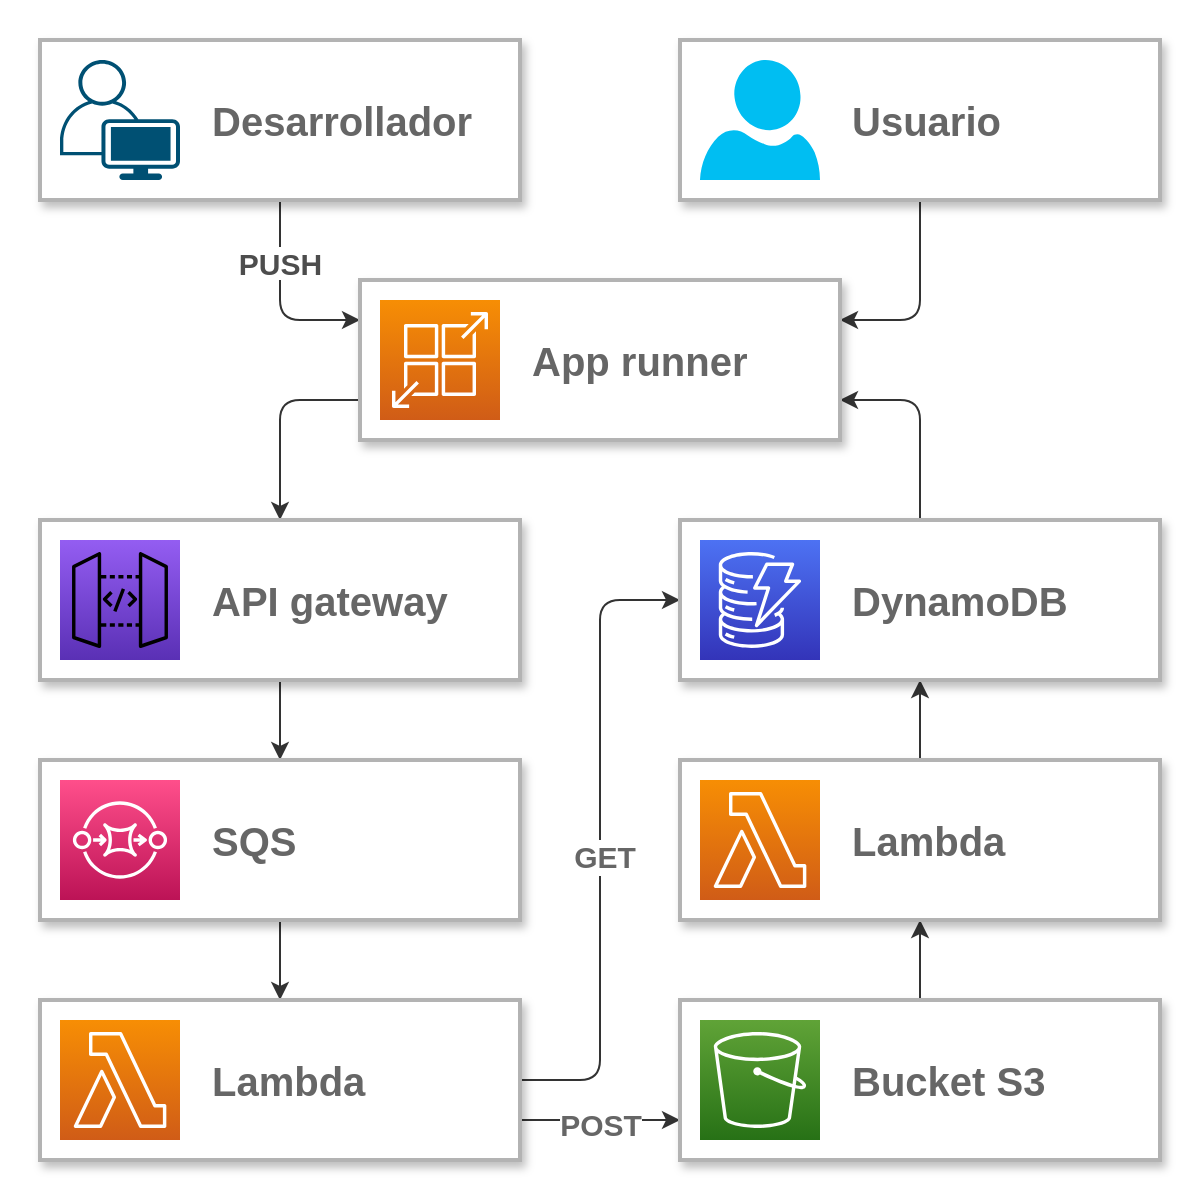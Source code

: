 <mxfile>
    <diagram id="GAuyTGuWvybDKq5giiiN" name="Page-1">
        <mxGraphModel dx="664" dy="341" grid="1" gridSize="10" guides="1" tooltips="1" connect="1" arrows="1" fold="1" page="1" pageScale="1" pageWidth="850" pageHeight="1100" math="0" shadow="0">
            <root>
                <mxCell id="0"/>
                <mxCell id="1" parent="0"/>
                <mxCell id="88" value="" style="rounded=0;whiteSpace=wrap;html=1;shadow=0;glass=0;labelBackgroundColor=#FFFFFF;sketch=0;strokeColor=none;strokeWidth=2;fontSize=15;fontColor=#666666;fillColor=#FFFFFF;" vertex="1" parent="1">
                    <mxGeometry x="100" y="20" width="600" height="600" as="geometry"/>
                </mxCell>
                <mxCell id="54" style="edgeStyle=none;html=1;entryX=0;entryY=0.25;entryDx=0;entryDy=0;fontSize=20;fontColor=#666666;strokeColor=#333333;" edge="1" parent="1" source="35" target="41">
                    <mxGeometry relative="1" as="geometry">
                        <Array as="points">
                            <mxPoint x="240" y="180"/>
                        </Array>
                    </mxGeometry>
                </mxCell>
                <mxCell id="89" value="PUSH" style="edgeLabel;align=center;verticalAlign=middle;resizable=0;points=[];fontSize=15;fontColor=#4D4D4D;labelBackgroundColor=#FFFFFF;fontStyle=1" vertex="1" connectable="0" parent="54">
                    <mxGeometry x="-0.608" relative="1" as="geometry">
                        <mxPoint y="11" as="offset"/>
                    </mxGeometry>
                </mxCell>
                <mxCell id="55" style="edgeStyle=none;html=1;entryX=1;entryY=0.25;entryDx=0;entryDy=0;fontSize=20;fontColor=#666666;strokeColor=#333333;" edge="1" parent="1" source="34" target="41">
                    <mxGeometry relative="1" as="geometry">
                        <Array as="points">
                            <mxPoint x="560" y="180"/>
                        </Array>
                    </mxGeometry>
                </mxCell>
                <mxCell id="52" style="edgeStyle=none;html=1;entryX=0.5;entryY=0;entryDx=0;entryDy=0;fontSize=20;fontColor=#666666;exitX=0;exitY=0.75;exitDx=0;exitDy=0;strokeColor=#333333;" edge="1" parent="1" source="41" target="39">
                    <mxGeometry relative="1" as="geometry">
                        <Array as="points">
                            <mxPoint x="240" y="220"/>
                        </Array>
                    </mxGeometry>
                </mxCell>
                <mxCell id="56" style="edgeStyle=none;html=1;entryX=1;entryY=0.75;entryDx=0;entryDy=0;fontSize=20;fontColor=#666666;strokeColor=#333333;" edge="1" parent="1" source="36" target="41">
                    <mxGeometry relative="1" as="geometry">
                        <Array as="points">
                            <mxPoint x="560" y="220"/>
                        </Array>
                    </mxGeometry>
                </mxCell>
                <mxCell id="57" value="" style="edgeStyle=none;html=1;fontSize=20;fontColor=#666666;strokeColor=#333333;" edge="1" parent="1" source="39" target="40">
                    <mxGeometry relative="1" as="geometry"/>
                </mxCell>
                <mxCell id="58" value="" style="edgeStyle=none;html=1;fontSize=20;fontColor=#666666;strokeColor=#333333;" edge="1" parent="1" source="40" target="42">
                    <mxGeometry relative="1" as="geometry"/>
                </mxCell>
                <mxCell id="60" style="edgeStyle=none;html=1;entryX=0;entryY=0.75;entryDx=0;entryDy=0;fontSize=20;fontColor=#666666;exitX=1;exitY=0.75;exitDx=0;exitDy=0;strokeColor=#333333;" edge="1" parent="1" source="42" target="37">
                    <mxGeometry relative="1" as="geometry"/>
                </mxCell>
                <mxCell id="65" value="&lt;b style=&quot;font-size: 15px;&quot;&gt;POST&lt;/b&gt;" style="edgeLabel;html=1;align=center;verticalAlign=middle;resizable=0;points=[];fontSize=15;fontColor=#666666;labelBackgroundColor=#FFFFFF;" vertex="1" connectable="0" parent="60">
                    <mxGeometry x="-0.34" y="-2" relative="1" as="geometry">
                        <mxPoint x="13" as="offset"/>
                    </mxGeometry>
                </mxCell>
                <mxCell id="61" style="edgeStyle=none;html=1;entryX=0;entryY=0.5;entryDx=0;entryDy=0;fontSize=20;fontColor=#666666;exitX=1;exitY=0.5;exitDx=0;exitDy=0;strokeColor=#333333;" edge="1" parent="1" source="42" target="36">
                    <mxGeometry relative="1" as="geometry">
                        <Array as="points">
                            <mxPoint x="400" y="560"/>
                            <mxPoint x="400" y="320"/>
                        </Array>
                    </mxGeometry>
                </mxCell>
                <mxCell id="66" value="&lt;b&gt;GET&lt;/b&gt;" style="edgeLabel;html=1;align=center;verticalAlign=middle;resizable=0;points=[];fontSize=15;fontColor=#666666;labelBackgroundColor=#FFFFFF;" vertex="1" connectable="0" parent="61">
                    <mxGeometry x="-0.048" y="-2" relative="1" as="geometry">
                        <mxPoint as="offset"/>
                    </mxGeometry>
                </mxCell>
                <mxCell id="62" value="" style="edgeStyle=none;html=1;fontSize=20;fontColor=#666666;strokeColor=#333333;" edge="1" parent="1" source="37" target="38">
                    <mxGeometry relative="1" as="geometry"/>
                </mxCell>
                <mxCell id="63" value="" style="edgeStyle=none;html=1;fontSize=20;fontColor=#666666;strokeColor=#333333;" edge="1" parent="1" source="38" target="36">
                    <mxGeometry relative="1" as="geometry"/>
                </mxCell>
                <mxCell id="79" value="" style="group" vertex="1" connectable="0" parent="1">
                    <mxGeometry x="120" y="40" width="240" height="80" as="geometry"/>
                </mxCell>
                <mxCell id="35" value="Desarrollador" style="rounded=0;whiteSpace=wrap;html=1;fontSize=20;fontColor=#666666;strokeColor=#B3B3B3;fillColor=#FFFFFF;spacingLeft=84;align=left;fontStyle=1;shadow=1;strokeWidth=2;" vertex="1" parent="79">
                    <mxGeometry width="240" height="80" as="geometry"/>
                </mxCell>
                <mxCell id="3" value="" style="points=[[0.35,0,0],[0.98,0.51,0],[1,0.71,0],[0.67,1,0],[0,0.795,0],[0,0.65,0]];verticalLabelPosition=bottom;sketch=0;html=1;verticalAlign=top;aspect=fixed;align=center;pointerEvents=1;shape=mxgraph.cisco19.user;fillColor=#005073;strokeColor=none;fontColor=#666666;fontStyle=1;fontSize=20;" vertex="1" parent="79">
                    <mxGeometry x="10" y="10" width="60" height="60" as="geometry"/>
                </mxCell>
                <mxCell id="80" value="" style="group" vertex="1" connectable="0" parent="1">
                    <mxGeometry x="440" y="40" width="240" height="80" as="geometry"/>
                </mxCell>
                <mxCell id="34" value="Usuario" style="rounded=0;whiteSpace=wrap;html=1;fontSize=20;fontColor=#666666;strokeColor=#B3B3B3;fillColor=#FFFFFF;spacingLeft=84;align=left;fontStyle=1;shadow=1;strokeWidth=2;" vertex="1" parent="80">
                    <mxGeometry width="240" height="80" as="geometry"/>
                </mxCell>
                <mxCell id="2" value="" style="verticalLabelPosition=bottom;html=1;verticalAlign=top;align=center;strokeColor=none;fillColor=#00BEF2;shape=mxgraph.azure.user;fontColor=#666666;fontStyle=1;fontSize=20;" vertex="1" parent="80">
                    <mxGeometry x="10" y="10" width="60" height="60" as="geometry"/>
                </mxCell>
                <mxCell id="81" value="" style="group" vertex="1" connectable="0" parent="1">
                    <mxGeometry x="280" y="160" width="240" height="80" as="geometry"/>
                </mxCell>
                <mxCell id="41" value="&lt;span style=&quot;text-align: center;&quot;&gt;App runner&lt;/span&gt;" style="rounded=0;whiteSpace=wrap;html=1;fontSize=20;fontColor=#666666;strokeColor=#B3B3B3;fillColor=#FFFFFF;spacingLeft=84;align=left;fontStyle=1;shadow=1;strokeWidth=2;" vertex="1" parent="81">
                    <mxGeometry width="240" height="80" as="geometry"/>
                </mxCell>
                <mxCell id="9" value="" style="sketch=0;points=[[0,0,0],[0.25,0,0],[0.5,0,0],[0.75,0,0],[1,0,0],[0,1,0],[0.25,1,0],[0.5,1,0],[0.75,1,0],[1,1,0],[0,0.25,0],[0,0.5,0],[0,0.75,0],[1,0.25,0],[1,0.5,0],[1,0.75,0]];outlineConnect=0;fontColor=#666666;gradientColor=#F78E04;gradientDirection=north;fillColor=#D05C17;strokeColor=#ffffff;dashed=0;verticalLabelPosition=bottom;verticalAlign=top;align=center;html=1;fontSize=20;fontStyle=1;aspect=fixed;shape=mxgraph.aws4.resourceIcon;resIcon=mxgraph.aws4.app_runner;" vertex="1" parent="81">
                    <mxGeometry x="10" y="10" width="60" height="60" as="geometry"/>
                </mxCell>
                <mxCell id="82" value="" style="group" vertex="1" connectable="0" parent="1">
                    <mxGeometry x="120" y="280" width="240" height="80" as="geometry"/>
                </mxCell>
                <mxCell id="39" value="&lt;span style=&quot;text-align: center;&quot;&gt;API gateway&lt;/span&gt;" style="rounded=0;whiteSpace=wrap;html=1;fontSize=20;fontColor=#666666;strokeColor=#B3B3B3;fillColor=#FFFFFF;spacingLeft=84;align=left;fontStyle=1;shadow=1;strokeWidth=2;" vertex="1" parent="82">
                    <mxGeometry width="240" height="80" as="geometry"/>
                </mxCell>
                <mxCell id="5" value="" style="sketch=0;points=[[0,0,0],[0.25,0,0],[0.5,0,0],[0.75,0,0],[1,0,0],[0,1,0],[0.25,1,0],[0.5,1,0],[0.75,1,0],[1,1,0],[0,0.25,0],[0,0.5,0],[0,0.75,0],[1,0.25,0],[1,0.5,0],[1,0.75,0]];outlineConnect=0;fontColor=#666666;gradientColor=#945DF2;gradientDirection=north;fillColor=#5A30B5;strokeColor=default;dashed=0;verticalLabelPosition=bottom;verticalAlign=top;align=center;html=1;fontSize=20;fontStyle=1;aspect=fixed;shape=mxgraph.aws4.resourceIcon;resIcon=mxgraph.aws4.api_gateway;" vertex="1" parent="82">
                    <mxGeometry x="10" y="10" width="60" height="60" as="geometry"/>
                </mxCell>
                <mxCell id="83" value="" style="group" vertex="1" connectable="0" parent="1">
                    <mxGeometry x="120" y="400" width="240" height="80" as="geometry"/>
                </mxCell>
                <mxCell id="40" value="&lt;span style=&quot;text-align: center;&quot;&gt;SQS&lt;/span&gt;" style="rounded=0;whiteSpace=wrap;html=1;fontSize=20;fontColor=#666666;strokeColor=#B3B3B3;fillColor=#FFFFFF;spacingLeft=84;align=left;fontStyle=1;shadow=1;strokeWidth=2;" vertex="1" parent="83">
                    <mxGeometry width="240" height="80" as="geometry"/>
                </mxCell>
                <mxCell id="12" value="" style="sketch=0;points=[[0,0,0],[0.25,0,0],[0.5,0,0],[0.75,0,0],[1,0,0],[0,1,0],[0.25,1,0],[0.5,1,0],[0.75,1,0],[1,1,0],[0,0.25,0],[0,0.5,0],[0,0.75,0],[1,0.25,0],[1,0.5,0],[1,0.75,0]];outlineConnect=0;fontColor=#666666;gradientColor=#FF4F8B;gradientDirection=north;fillColor=#BC1356;strokeColor=#ffffff;dashed=0;verticalLabelPosition=bottom;verticalAlign=top;align=center;html=1;fontSize=20;fontStyle=1;aspect=fixed;shape=mxgraph.aws4.resourceIcon;resIcon=mxgraph.aws4.sqs;" vertex="1" parent="83">
                    <mxGeometry x="10" y="10" width="60" height="60" as="geometry"/>
                </mxCell>
                <mxCell id="84" value="" style="group" vertex="1" connectable="0" parent="1">
                    <mxGeometry x="120" y="520" width="240" height="80" as="geometry"/>
                </mxCell>
                <mxCell id="42" value="&lt;span style=&quot;text-align: center;&quot;&gt;Lambda&lt;/span&gt;" style="rounded=0;whiteSpace=wrap;html=1;fontSize=20;fontColor=#666666;strokeColor=#B3B3B3;fillColor=#FFFFFF;spacingLeft=84;align=left;fontStyle=1;shadow=1;strokeWidth=2;" vertex="1" parent="84">
                    <mxGeometry width="240" height="80" as="geometry"/>
                </mxCell>
                <mxCell id="8" value="" style="sketch=0;points=[[0,0,0],[0.25,0,0],[0.5,0,0],[0.75,0,0],[1,0,0],[0,1,0],[0.25,1,0],[0.5,1,0],[0.75,1,0],[1,1,0],[0,0.25,0],[0,0.5,0],[0,0.75,0],[1,0.25,0],[1,0.5,0],[1,0.75,0]];outlineConnect=0;fontColor=#666666;gradientColor=#F78E04;gradientDirection=north;fillColor=#D05C17;strokeColor=#ffffff;dashed=0;verticalLabelPosition=bottom;verticalAlign=top;align=center;html=1;fontSize=20;fontStyle=1;aspect=fixed;shape=mxgraph.aws4.resourceIcon;resIcon=mxgraph.aws4.lambda;" vertex="1" parent="84">
                    <mxGeometry x="10" y="10" width="60" height="60" as="geometry"/>
                </mxCell>
                <mxCell id="85" value="" style="group" vertex="1" connectable="0" parent="1">
                    <mxGeometry x="440" y="280" width="240" height="80" as="geometry"/>
                </mxCell>
                <mxCell id="36" value="&lt;span style=&quot;text-align: center;&quot;&gt;DynamoDB&lt;/span&gt;" style="rounded=0;whiteSpace=wrap;html=1;fontSize=20;fontColor=#666666;strokeColor=#B3B3B3;fillColor=#FFFFFF;spacingLeft=84;align=left;fontStyle=1;shadow=1;strokeWidth=2;" vertex="1" parent="85">
                    <mxGeometry width="240" height="80" as="geometry"/>
                </mxCell>
                <mxCell id="26" value="" style="sketch=0;points=[[0,0,0],[0.25,0,0],[0.5,0,0],[0.75,0,0],[1,0,0],[0,1,0],[0.25,1,0],[0.5,1,0],[0.75,1,0],[1,1,0],[0,0.25,0],[0,0.5,0],[0,0.75,0],[1,0.25,0],[1,0.5,0],[1,0.75,0]];outlineConnect=0;fontColor=#666666;gradientColor=#4D72F3;gradientDirection=north;fillColor=#3334B9;strokeColor=#ffffff;dashed=0;verticalLabelPosition=bottom;verticalAlign=top;align=center;html=1;fontSize=20;fontStyle=1;aspect=fixed;shape=mxgraph.aws4.resourceIcon;resIcon=mxgraph.aws4.dynamodb;" vertex="1" parent="85">
                    <mxGeometry x="10" y="10" width="60" height="60" as="geometry"/>
                </mxCell>
                <mxCell id="86" value="" style="group" vertex="1" connectable="0" parent="1">
                    <mxGeometry x="440" y="400" width="240" height="80" as="geometry"/>
                </mxCell>
                <mxCell id="38" value="&lt;span style=&quot;text-align: center;&quot;&gt;Lambda&lt;/span&gt;" style="rounded=0;whiteSpace=wrap;html=1;fontSize=20;fontColor=#666666;strokeColor=#B3B3B3;fillColor=#FFFFFF;spacingLeft=84;align=left;fontStyle=1;shadow=1;strokeWidth=2;" vertex="1" parent="86">
                    <mxGeometry width="240" height="80" as="geometry"/>
                </mxCell>
                <mxCell id="10" value="" style="sketch=0;points=[[0,0,0],[0.25,0,0],[0.5,0,0],[0.75,0,0],[1,0,0],[0,1,0],[0.25,1,0],[0.5,1,0],[0.75,1,0],[1,1,0],[0,0.25,0],[0,0.5,0],[0,0.75,0],[1,0.25,0],[1,0.5,0],[1,0.75,0]];outlineConnect=0;fontColor=#666666;gradientColor=#F78E04;gradientDirection=north;fillColor=#D05C17;strokeColor=#ffffff;dashed=0;verticalLabelPosition=bottom;verticalAlign=top;align=center;html=1;fontSize=20;fontStyle=1;aspect=fixed;shape=mxgraph.aws4.resourceIcon;resIcon=mxgraph.aws4.lambda;" vertex="1" parent="86">
                    <mxGeometry x="10" y="10" width="60" height="60" as="geometry"/>
                </mxCell>
                <mxCell id="87" value="" style="group" vertex="1" connectable="0" parent="1">
                    <mxGeometry x="440" y="520" width="240" height="80" as="geometry"/>
                </mxCell>
                <mxCell id="37" value="&lt;span style=&quot;text-align: center;&quot;&gt;Bucket S3&lt;/span&gt;" style="rounded=0;whiteSpace=wrap;html=1;fontSize=20;fontColor=#666666;strokeColor=#B3B3B3;fillColor=#FFFFFF;spacingLeft=84;align=left;fontStyle=1;shadow=1;strokeWidth=2;" vertex="1" parent="87">
                    <mxGeometry width="240" height="80" as="geometry"/>
                </mxCell>
                <mxCell id="6" value="" style="sketch=0;points=[[0,0,0],[0.25,0,0],[0.5,0,0],[0.75,0,0],[1,0,0],[0,1,0],[0.25,1,0],[0.5,1,0],[0.75,1,0],[1,1,0],[0,0.25,0],[0,0.5,0],[0,0.75,0],[1,0.25,0],[1,0.5,0],[1,0.75,0]];outlineConnect=0;fontColor=#666666;gradientColor=#60A337;gradientDirection=north;fillColor=#277116;strokeColor=#ffffff;dashed=0;verticalLabelPosition=bottom;verticalAlign=top;align=center;html=1;fontSize=20;fontStyle=1;aspect=fixed;shape=mxgraph.aws4.resourceIcon;resIcon=mxgraph.aws4.s3;" vertex="1" parent="87">
                    <mxGeometry x="10" y="10" width="60" height="60" as="geometry"/>
                </mxCell>
            </root>
        </mxGraphModel>
    </diagram>
</mxfile>